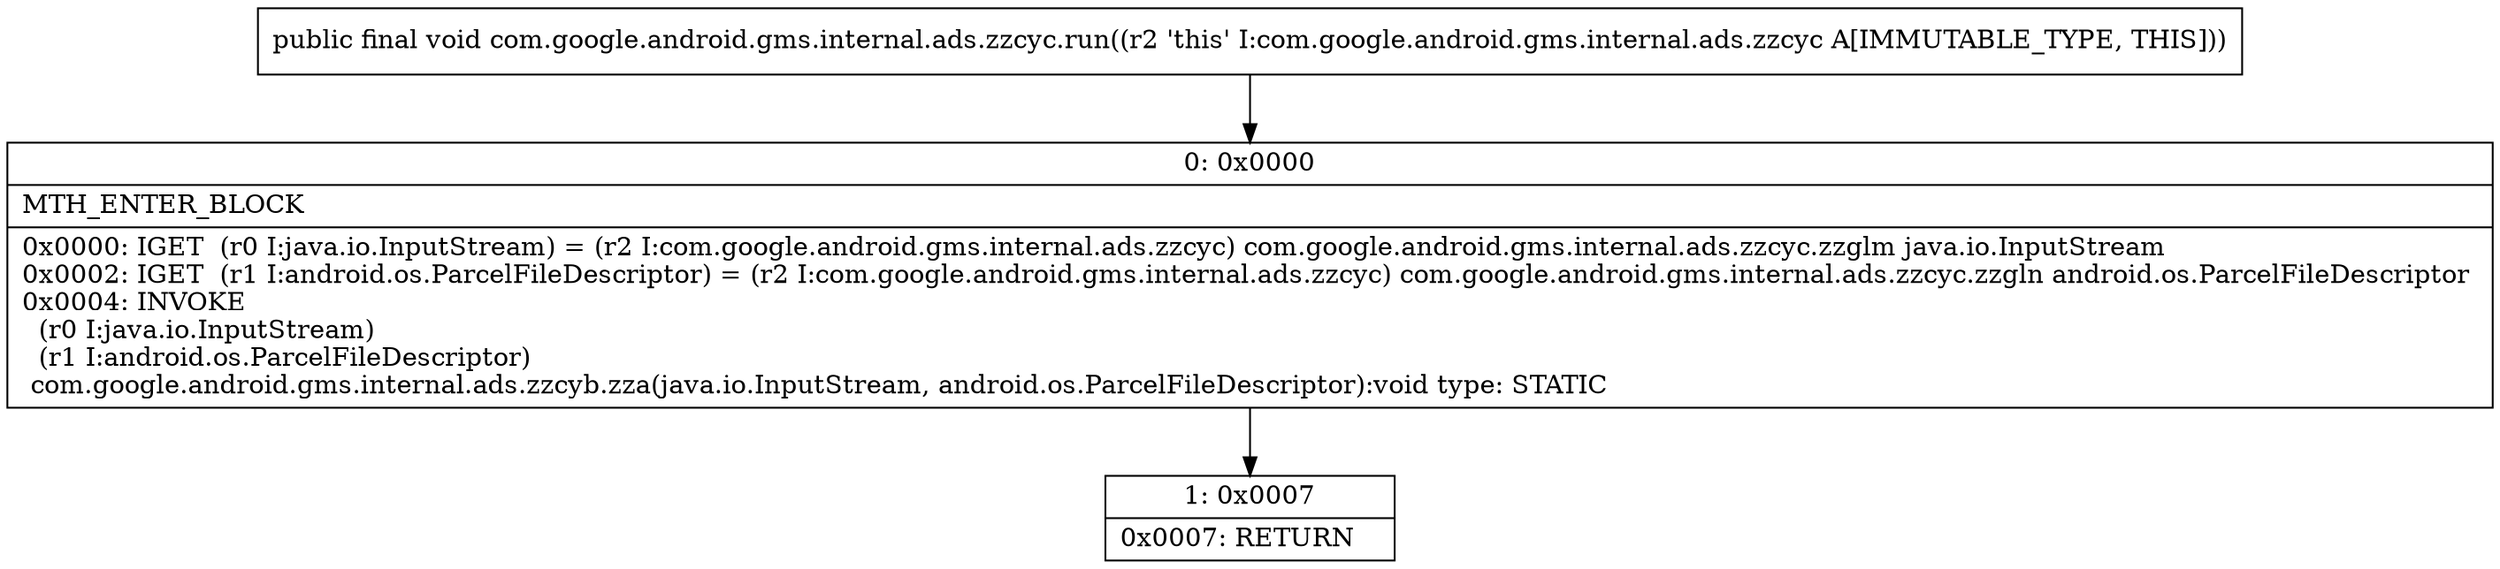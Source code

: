 digraph "CFG forcom.google.android.gms.internal.ads.zzcyc.run()V" {
Node_0 [shape=record,label="{0\:\ 0x0000|MTH_ENTER_BLOCK\l|0x0000: IGET  (r0 I:java.io.InputStream) = (r2 I:com.google.android.gms.internal.ads.zzcyc) com.google.android.gms.internal.ads.zzcyc.zzglm java.io.InputStream \l0x0002: IGET  (r1 I:android.os.ParcelFileDescriptor) = (r2 I:com.google.android.gms.internal.ads.zzcyc) com.google.android.gms.internal.ads.zzcyc.zzgln android.os.ParcelFileDescriptor \l0x0004: INVOKE  \l  (r0 I:java.io.InputStream)\l  (r1 I:android.os.ParcelFileDescriptor)\l com.google.android.gms.internal.ads.zzcyb.zza(java.io.InputStream, android.os.ParcelFileDescriptor):void type: STATIC \l}"];
Node_1 [shape=record,label="{1\:\ 0x0007|0x0007: RETURN   \l}"];
MethodNode[shape=record,label="{public final void com.google.android.gms.internal.ads.zzcyc.run((r2 'this' I:com.google.android.gms.internal.ads.zzcyc A[IMMUTABLE_TYPE, THIS])) }"];
MethodNode -> Node_0;
Node_0 -> Node_1;
}

